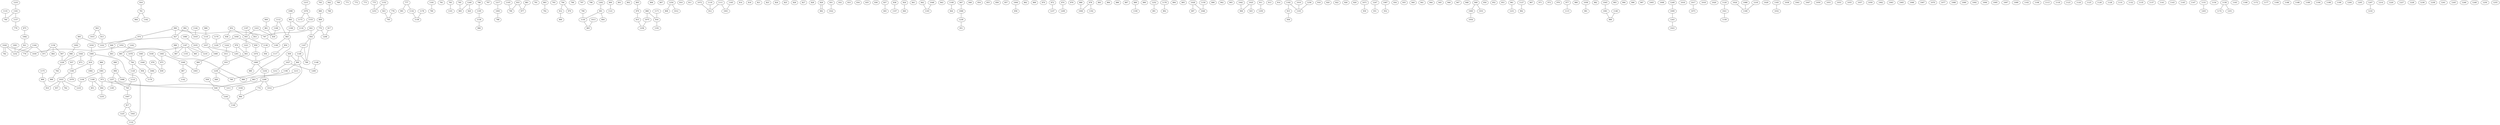 graph {
    760 []
    761 []
    762 []
    763 []
    764 []
    765 []
    766 []
    767 []
    768 []
    769 []
    770 []
    771 []
    772 []
    773 []
    774 []
    775 []
    776 []
    777 []
    778 []
    779 []
    780 []
    781 []
    782 []
    783 []
    784 []
    785 []
    786 []
    787 []
    788 []
    789 []
    790 []
    791 []
    792 []
    793 []
    794 []
    795 []
    796 []
    797 []
    798 []
    799 []
    800 []
    801 []
    802 []
    803 []
    804 []
    805 []
    806 []
    807 []
    808 []
    809 []
    810 []
    811 []
    812 []
    813 []
    814 []
    815 []
    816 []
    817 []
    818 []
    819 []
    820 []
    821 []
    822 []
    823 []
    824 []
    825 []
    826 []
    827 []
    828 []
    829 []
    830 []
    831 []
    832 []
    833 []
    834 []
    835 []
    836 []
    837 []
    838 []
    839 []
    840 []
    841 []
    842 []
    843 []
    844 []
    845 []
    846 []
    847 []
    848 []
    849 []
    850 []
    851 []
    852 []
    853 []
    854 []
    855 []
    856 []
    857 []
    858 []
    859 []
    860 []
    861 []
    862 []
    863 []
    864 []
    865 []
    866 []
    867 []
    868 []
    869 []
    870 []
    871 []
    872 []
    873 []
    874 []
    875 []
    876 []
    877 []
    878 []
    879 []
    880 []
    881 []
    882 []
    883 []
    884 []
    885 []
    886 []
    887 []
    888 []
    889 []
    890 []
    891 []
    892 []
    893 []
    894 []
    895 []
    896 []
    897 []
    898 []
    899 []
    900 []
    901 []
    902 []
    903 []
    904 []
    905 []
    906 []
    907 []
    908 []
    909 []
    910 []
    911 []
    912 []
    913 []
    914 []
    915 []
    916 []
    917 []
    918 []
    919 []
    920 []
    921 []
    922 []
    923 []
    924 []
    925 []
    926 []
    927 []
    928 []
    929 []
    930 []
    931 []
    932 []
    933 []
    934 []
    935 []
    936 []
    937 []
    938 []
    939 []
    940 []
    941 []
    942 []
    943 []
    944 []
    945 []
    946 []
    947 []
    948 []
    949 []
    950 []
    951 []
    952 []
    953 []
    954 []
    955 []
    956 []
    957 []
    958 []
    959 []
    960 []
    961 []
    962 []
    963 []
    964 []
    965 []
    966 []
    967 []
    968 []
    969 []
    970 []
    971 []
    972 []
    973 []
    974 []
    975 []
    976 []
    977 []
    978 []
    979 []
    980 []
    981 []
    982 []
    983 []
    984 []
    985 []
    986 []
    987 []
    988 []
    989 []
    990 []
    991 []
    992 []
    993 []
    994 []
    995 []
    996 []
    997 []
    998 []
    999 []
    1000 []
    1001 []
    1002 []
    1003 []
    1004 []
    1005 []
    1006 []
    1007 []
    1008 []
    1009 []
    1010 []
    1011 []
    1012 []
    1013 []
    1014 []
    1015 []
    1016 []
    1017 []
    1018 []
    1019 []
    1020 []
    1021 []
    1022 []
    1023 []
    1024 []
    1025 []
    1026 []
    1027 []
    1028 []
    1029 []
    1030 []
    1031 []
    1032 []
    1033 []
    1034 []
    1035 []
    1036 []
    1037 []
    1038 []
    1039 []
    1040 []
    1041 []
    1042 []
    1043 []
    1044 []
    1045 []
    1046 []
    1047 []
    1048 []
    1049 []
    1050 []
    1051 []
    1052 []
    1053 []
    1054 []
    1055 []
    1056 []
    1057 []
    1058 []
    1059 []
    1060 []
    1061 []
    1062 []
    1063 []
    1064 []
    1065 []
    1066 []
    1067 []
    1068 []
    1069 []
    1070 []
    1071 []
    1072 []
    1073 []
    1074 []
    1075 []
    1076 []
    1077 []
    1078 []
    1079 []
    1080 []
    1081 []
    1082 []
    1083 []
    1084 []
    1085 []
    1086 []
    1087 []
    1088 []
    1089 []
    1090 []
    1091 []
    1092 []
    1093 []
    1094 []
    1095 []
    1096 []
    1097 []
    1098 []
    1099 []
    1100 []
    1101 []
    1102 []
    1103 []
    1104 []
    1105 []
    1106 []
    1107 []
    1108 []
    1109 []
    1110 []
    1111 []
    1112 []
    1113 []
    1114 []
    1115 []
    1116 []
    1117 []
    1118 []
    1119 []
    1120 []
    1121 []
    1122 []
    1123 []
    1124 []
    1125 []
    1126 []
    1127 []
    1128 []
    1129 []
    1130 []
    1131 []
    1132 []
    1133 []
    1134 []
    1135 []
    1136 []
    1137 []
    1138 []
    1139 []
    1140 []
    1141 []
    1142 []
    1143 []
    1144 []
    1145 []
    1146 []
    1147 []
    1148 []
    1149 []
    1150 []
    1151 []
    1152 []
    1153 []
    1154 []
    1155 []
    1156 []
    1157 []
    1158 []
    1159 []
    1160 []
    1161 []
    1162 []
    1163 []
    1164 []
    1165 []
    1166 []
    1167 []
    1168 []
    1169 []
    1170 []
    1171 []
    1172 []
    1173 []
    1174 []
    1175 []
    1176 []
    1177 []
    1178 []
    1179 []
    1180 []
    1181 []
    1182 []
    1183 []
    1184 []
    1185 []
    1186 []
    1187 []
    1188 []
    1189 []
    1190 []
    1191 []
    1192 []
    1193 []
    1194 []
    1195 []
    1196 []
    1197 []
    1198 []
    1199 []
    1200 []
    1201 []
    1202 []
    1203 []
    1204 []
    1205 []
    1206 []
    1207 []
    1208 []
    1209 []
    1210 []
    1211 []
    1212 []
    1213 []
    1214 []
    1215 []
    1216 []
    1217 []
    1218 []
    1219 []
    1220 []
    1221 []
    1222 []
    1223 []
    1224 []
    1225 []
    1226 []
    1227 []
    1228 []
    1229 []
    1230 []
    1231 []
    1232 []
    1233 []
    1234 []
    1235 []
    1236 []
    1237 []
    1238 []
    1239 []
    1240 []
    1241 []
    1242 []
    1243 []
    1244 []
    1245 []
    1246 []
    1247 []
    1248 []
    1249 []
    1250 []
    1251 []
    1252 []
    1253 []
    1254 []
    1255 []
    1256 []
    1257 []
    1258 []
    1259 []
    958 -- 1179
    1230 -- 849
    1187 -- 1219
    927 -- 1222
    968 -- 1110
    1074 -- 1069
    1038 -- 975
    1004 -- 858
    1120 -- 1021
    984 -- 1140
    799 -- 1130
    1240 -- 820
    863 -- 928
    1013 -- 865
    1108 -- 983
    924 -- 840
    961 -- 1231
    817 -- 1225
    979 -- 903
    782 -- 1026
    1027 -- 1200
    1000 -- 1054
    1161 -- 1157
    1240 -- 965
    1087 -- 932
    875 -- 1082
    949 -- 1031
    1028 -- 1046
    831 -- 1022
    1256 -- 1103
    1156 -- 871
    784 -- 958
    1207 -- 1216
    917 -- 1208
    978 -- 839
    1182 -- 1103
    809 -- 770
    1182 -- 915
    800 -- 1121
    942 -- 768
    1109 -- 844
    1026 -- 782
    1085 -- 1040
    912 -- 969
    963 -- 1108
    819 -- 1160
    973 -- 928
    1134 -- 1139
    1218 -- 1169
    1257 -- 1211
    1170 -- 1229
    1217 -- 1093
    878 -- 1006
    954 -- 789
    1088 -- 1169
    784 -- 1129
    1221 -- 903
    1082 -- 921
    1119 -- 812
    1206 -- 1211
    1129 -- 1114
    838 -- 1107
    1081 -- 973
    1072 -- 812
    1080 -- 1035
    959 -- 1027
    1007 -- 817
    1156 -- 907
    1133 -- 760
    933 -- 790
    1096 -- 963
    1084 -- 1179
    1044 -- 873
    1040 -- 1084
    1167 -- 1149
    885 -- 784
    1052 -- 1030
    1156 -- 864
    829 -- 882
    1206 -- 774
    874 -- 1209
    1111 -- 1001
    1149 -- 900
    959 -- 900
    852 -- 938
    923 -- 795
    949 -- 1000
    888 -- 1006
    1224 -- 1011
    1114 -- 765
    1110 -- 1037
    1048 -- 1193
    1058 -- 981
    1223 -- 955
    1068 -- 1239
    943 -- 1015
    954 -- 1167
    915 -- 936
    842 -- 1193
    1089 -- 960
    819 -- 1064
    1061 -- 989
    775 -- 1253
    764 -- 999
    977 -- 1115
    973 -- 904
    1011 -- 919
    1195 -- 1136
    1076 -- 1153
    868 -- 916
    1071 -- 930
    1060 -- 819
    794 -- 970
    1225 -- 1122
    907 -- 1226
    783 -- 1101
    866 -- 1081
    903 -- 919
    1025 -- 906
    990 -- 927
    778 -- 795
    1021 -- 1159
    1254 -- 808
    960 -- 1003
    761 -- 1162
    900 -- 1014
    974 -- 846
    1083 -- 975
    847 -- 1068
    928 -- 1244
    1233 -- 1161
    1091 -- 1232
    1152 -- 1253
    1239 -- 951
    988 -- 987
    1161 -- 760
    1164 -- 871
    1157 -- 779
    1230 -- 766
    1213 -- 863
    1033 -- 762
    1197 -- 955
    767 -- 1190
    893 -- 792
    861 -- 830
    1249 -- 1009
    900 -- 1196
    1083 -- 1049
    1187 -- 885
    881 -- 877
    770 -- 954
    1136 -- 966
    1076 -- 1173
    786 -- 1195
    1036 -- 984
    1081 -- 1104
    1033 -- 1210
    933 -- 877
    1242 -- 885
    785 -- 965
    770 -- 1208
    1165 -- 1001
    1181 -- 780
    1117 -- 1069
    916 -- 1191
    805 -- 879
    992 -- 927
    1056 -- 1229
    927 -- 1187
    1044 -- 1226
    1247 -- 931
    761 -- 964
    1164 -- 1232
    919 -- 1230
    777 -- 991
    815 -- 1258
    998 -- 1226
    983 -- 1190
    1060 -- 1122
    963 -- 1116
    1010 -- 1103
    1151 -- 1203
    1226 -- 764
    1160 -- 1079
    879 -- 815
    1223 -- 830
    1252 -- 891
    1164 -- 776
    955 -- 1138
    882 -- 829
    1160 -- 1033
    1027 -- 1212
    979 -- 1201
    1127 -- 962
    1180 -- 851
    1150 -- 1046
    1026 -- 1232
    1178 -- 892
    1215 -- 1076
    1149 -- 789
    1144 -- 1019
    896 -- 908
    1146 -- 989
    909 -- 861
    822 -- 954
    878 -- 1192
    1002 -- 998
    1168 -- 830
    1037 -- 1201
    1196 -- 986
    1254 -- 1012
    774 -- 984
    846 -- 803
    1056 -- 859
    1158 -- 1251
    1257 -- 765
    955 -- 1221
    1069 -- 1234
    1183 -- 1032
    1244 -- 1140
    1104 -- 1210
    937 -- 1160
    867 -- 1142
    1158 -- 1174
    837 -- 845
    1025 -- 925
    1078 -- 784
    1024 -- 1169
    1028 -- 897
    1206 -- 1014
    1111 -- 812
    1176 -- 1139
    1175 -- 899
    911 -- 1259
    850 -- 1117
    813 -- 1222
    1017 -- 1073
    765 -- 1007
    859 -- 1074
    889 -- 1100
    904 -- 1235
    1033 -- 910
    852 -- 955
    939 -- 928
    794 -- 912
    868 -- 1075
    1152 -- 923
    1034 -- 1060
    1197 -- 853
    1049 -- 867
    943 -- 813
    1093 -- 788
    1130 -- 865
    860 -- 809
    1035 -- 1219
    872 -- 1237
    995 -- 1002
    901 -- 804
    899 -- 910
    1045 -- 1061
    1148 -- 1200
    1042 -- 906
    822 -- 767
    1243 -- 1023
    1009 -- 1243
    1138 -- 956
    1187 -- 985
    777 -- 1134
    1201 -- 1069
    1153 -- 1116
    901 -- 1130
    908 -- 1257
    1112 -- 983
    995 -- 1222
    816 -- 761
    908 -- 1098
    1026 -- 1030
    1257 -- 1185
    983 -- 766
    921 -- 1232
    1187 -- 987
    1033 -- 957
    975 -- 839
    1202 -- 901
    1052 -- 986
    1187 -- 1155
    1049 -- 1003
    1075 -- 1258
    1037 -- 1089
    1105 -- 790
    1180 -- 904
    992 -- 1019
    1112 -- 1168
    817 -- 1043
    1167 -- 789
    990 -- 974
    1069 -- 880
    1234 -- 1206
    990 -- 767
    1171 -- 916
}
